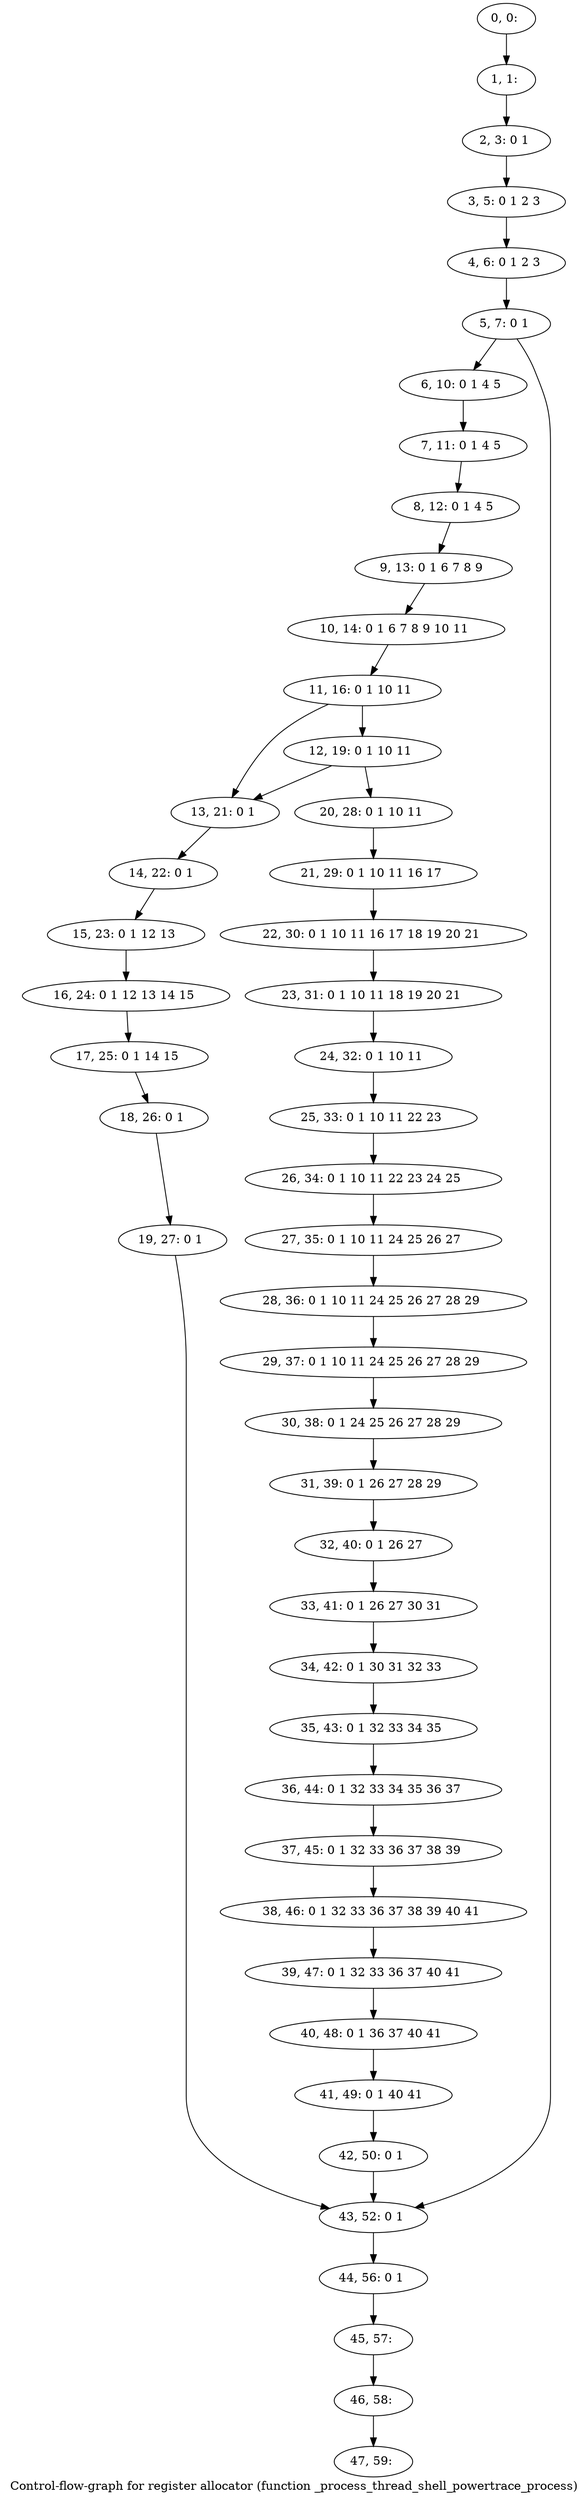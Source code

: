 digraph G {
graph [label="Control-flow-graph for register allocator (function _process_thread_shell_powertrace_process)"]
0[label="0, 0: "];
1[label="1, 1: "];
2[label="2, 3: 0 1 "];
3[label="3, 5: 0 1 2 3 "];
4[label="4, 6: 0 1 2 3 "];
5[label="5, 7: 0 1 "];
6[label="6, 10: 0 1 4 5 "];
7[label="7, 11: 0 1 4 5 "];
8[label="8, 12: 0 1 4 5 "];
9[label="9, 13: 0 1 6 7 8 9 "];
10[label="10, 14: 0 1 6 7 8 9 10 11 "];
11[label="11, 16: 0 1 10 11 "];
12[label="12, 19: 0 1 10 11 "];
13[label="13, 21: 0 1 "];
14[label="14, 22: 0 1 "];
15[label="15, 23: 0 1 12 13 "];
16[label="16, 24: 0 1 12 13 14 15 "];
17[label="17, 25: 0 1 14 15 "];
18[label="18, 26: 0 1 "];
19[label="19, 27: 0 1 "];
20[label="20, 28: 0 1 10 11 "];
21[label="21, 29: 0 1 10 11 16 17 "];
22[label="22, 30: 0 1 10 11 16 17 18 19 20 21 "];
23[label="23, 31: 0 1 10 11 18 19 20 21 "];
24[label="24, 32: 0 1 10 11 "];
25[label="25, 33: 0 1 10 11 22 23 "];
26[label="26, 34: 0 1 10 11 22 23 24 25 "];
27[label="27, 35: 0 1 10 11 24 25 26 27 "];
28[label="28, 36: 0 1 10 11 24 25 26 27 28 29 "];
29[label="29, 37: 0 1 10 11 24 25 26 27 28 29 "];
30[label="30, 38: 0 1 24 25 26 27 28 29 "];
31[label="31, 39: 0 1 26 27 28 29 "];
32[label="32, 40: 0 1 26 27 "];
33[label="33, 41: 0 1 26 27 30 31 "];
34[label="34, 42: 0 1 30 31 32 33 "];
35[label="35, 43: 0 1 32 33 34 35 "];
36[label="36, 44: 0 1 32 33 34 35 36 37 "];
37[label="37, 45: 0 1 32 33 36 37 38 39 "];
38[label="38, 46: 0 1 32 33 36 37 38 39 40 41 "];
39[label="39, 47: 0 1 32 33 36 37 40 41 "];
40[label="40, 48: 0 1 36 37 40 41 "];
41[label="41, 49: 0 1 40 41 "];
42[label="42, 50: 0 1 "];
43[label="43, 52: 0 1 "];
44[label="44, 56: 0 1 "];
45[label="45, 57: "];
46[label="46, 58: "];
47[label="47, 59: "];
0->1 ;
1->2 ;
2->3 ;
3->4 ;
4->5 ;
5->6 ;
5->43 ;
6->7 ;
7->8 ;
8->9 ;
9->10 ;
10->11 ;
11->12 ;
11->13 ;
12->13 ;
12->20 ;
13->14 ;
14->15 ;
15->16 ;
16->17 ;
17->18 ;
18->19 ;
19->43 ;
20->21 ;
21->22 ;
22->23 ;
23->24 ;
24->25 ;
25->26 ;
26->27 ;
27->28 ;
28->29 ;
29->30 ;
30->31 ;
31->32 ;
32->33 ;
33->34 ;
34->35 ;
35->36 ;
36->37 ;
37->38 ;
38->39 ;
39->40 ;
40->41 ;
41->42 ;
42->43 ;
43->44 ;
44->45 ;
45->46 ;
46->47 ;
}
